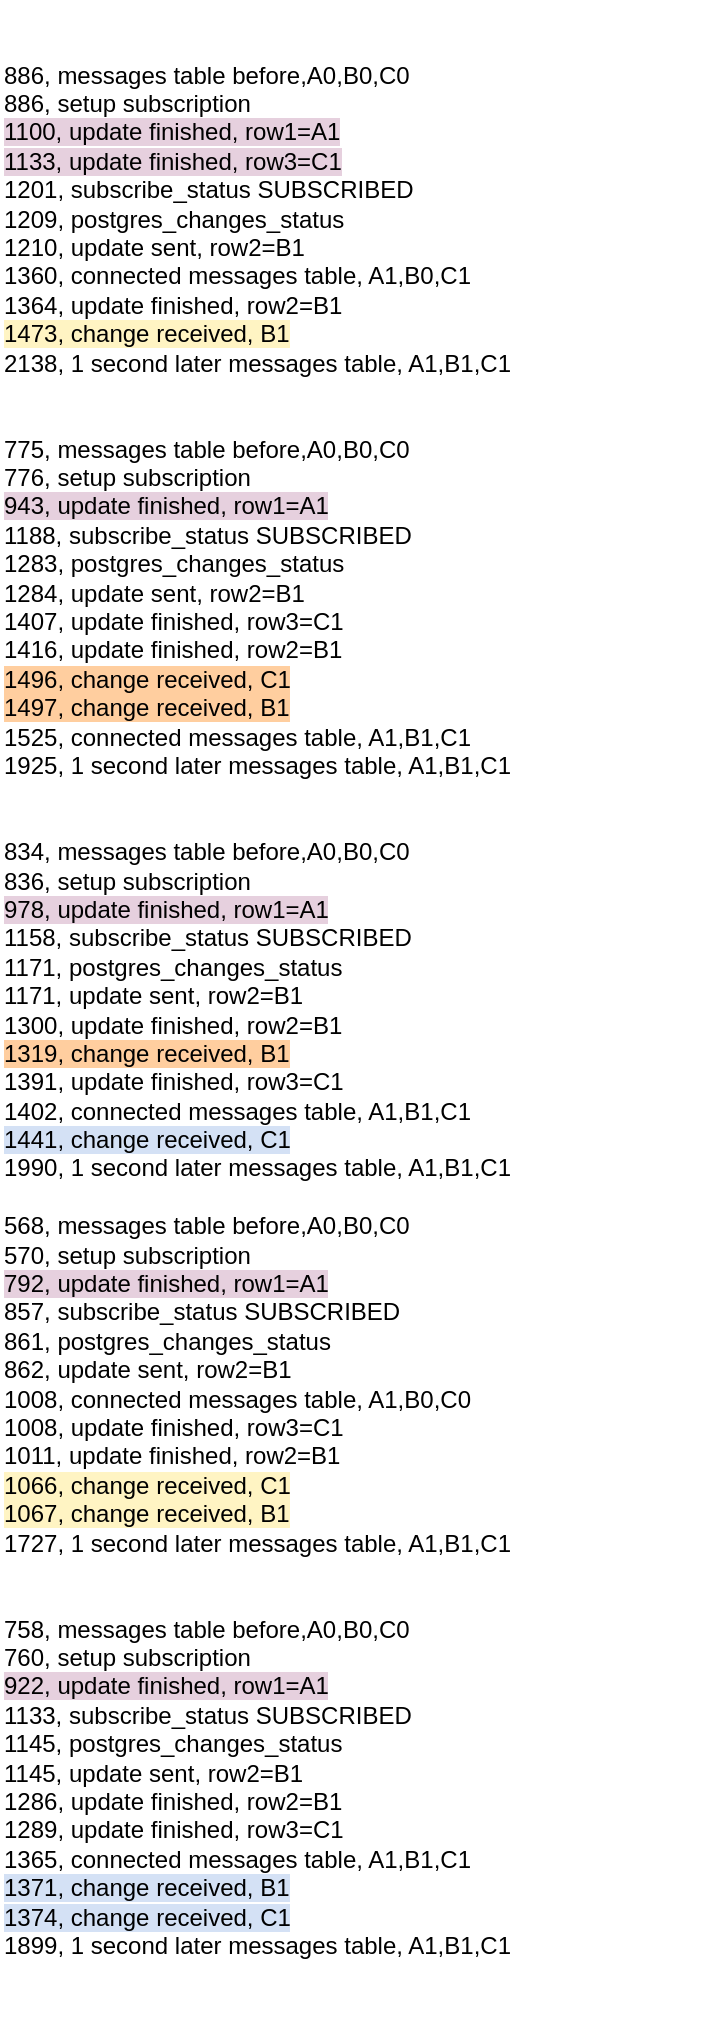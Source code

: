 <mxfile version="21.3.4" type="github">
  <diagram name="Page-1" id="mhGc8PvK2c1Ezx69AqgY">
    <mxGraphModel dx="768" dy="1501" grid="1" gridSize="10" guides="1" tooltips="1" connect="1" arrows="1" fold="1" page="1" pageScale="1" pageWidth="850" pageHeight="1100" math="0" shadow="0">
      <root>
        <mxCell id="0" />
        <mxCell id="1" parent="0" />
        <mxCell id="_9gaDGU1mR7oB69xkHve-7" value="&lt;div align=&quot;left&quot;&gt;886, messages table before,A0,B0,C0&lt;br&gt;886, setup subscription&lt;br&gt;&lt;span style=&quot;background-color: rgb(230, 208, 222);&quot;&gt;1100, update finished, row1=A1&lt;/span&gt;&lt;br&gt;&lt;span style=&quot;background-color: rgb(230, 208, 222);&quot;&gt;1133, update finished, row3=C1&lt;/span&gt;&lt;br&gt;1201, subscribe_status SUBSCRIBED&lt;br&gt;1209, postgres_changes_status&lt;br&gt;1210, update sent, row2=B1&lt;br&gt;1360, connected messages table, A1,B0,C1&lt;br&gt;1364, update finished, row2=B1&lt;br&gt;&lt;span style=&quot;background-color: rgb(255, 244, 195);&quot;&gt;1473, change received, B1&lt;/span&gt;&lt;br&gt;2138, 1 second later messages table, A1,B1,C1&lt;br&gt;&lt;br&gt;&lt;br&gt;775, messages table before,A0,B0,C0&lt;br&gt;776, setup subscription&lt;br&gt;&lt;span style=&quot;background-color: rgb(230, 208, 222);&quot;&gt;943, update finished, row1=A1&lt;/span&gt;&lt;br&gt;1188, subscribe_status SUBSCRIBED&lt;br&gt;1283, postgres_changes_status&lt;br&gt;1284, update sent, row2=B1&lt;br&gt;1407, update finished, row3=C1&lt;br&gt;1416, update finished, row2=B1&lt;br&gt;&lt;span style=&quot;background-color: rgb(255, 206, 159);&quot;&gt;1496, change received, C1&lt;br&gt;1497, change received, B1&lt;/span&gt;&lt;br&gt;1525, connected messages table, A1,B1,C1&lt;br&gt;1925, 1 second later messages table, A1,B1,C1&lt;br&gt;&lt;br&gt;&lt;br&gt;834, messages table before,A0,B0,C0&lt;br&gt;836, setup subscription&lt;br&gt;&lt;span style=&quot;background-color: rgb(230, 208, 222);&quot;&gt;978, update finished, row1=A1&lt;/span&gt;&lt;br&gt;1158, subscribe_status SUBSCRIBED&lt;br&gt;1171, postgres_changes_status&lt;br&gt;1171, update sent, row2=B1&lt;br&gt;1300, update finished, row2=B1&lt;br&gt;&lt;span style=&quot;background-color: rgb(255, 206, 159);&quot;&gt;1319, change received, B1&lt;/span&gt;&lt;br&gt;1391, update finished, row3=C1&lt;br&gt;1402, connected messages table, A1,B1,C1&lt;br&gt;&lt;span style=&quot;background-color: rgb(212, 225, 245);&quot;&gt;1441, change received, C1&lt;/span&gt;&lt;br&gt;1990, 1 second later messages table, A1,B1,C1&lt;br&gt;&lt;br&gt;568, messages table before,A0,B0,C0&lt;br&gt;570, setup subscription&lt;br&gt;&lt;span style=&quot;background-color: rgb(230, 208, 222);&quot;&gt;792, update finished, row1=A1&lt;/span&gt;&lt;br&gt;857, subscribe_status SUBSCRIBED&lt;br&gt;861, postgres_changes_status&lt;br&gt;862, update sent, row2=B1&lt;br&gt;1008, connected messages table, A1,B0,C0&lt;br&gt;1008, update finished, row3=C1&lt;br&gt;1011, update finished, row2=B1&lt;br&gt;&lt;span style=&quot;background-color: rgb(255, 244, 195);&quot;&gt;1066, change received, C1&lt;br&gt;1067, change received, B1&lt;/span&gt;&lt;br&gt;1727, 1 second later messages table, A1,B1,C1&lt;br&gt;&lt;br&gt;&lt;br&gt;758, messages table before,A0,B0,C0&lt;br&gt;760, setup subscription&lt;br&gt;&lt;span style=&quot;background-color: rgb(230, 208, 222);&quot;&gt;922, update finished, row1=A1&lt;/span&gt;&lt;br&gt;1133, subscribe_status SUBSCRIBED&lt;br&gt;1145, postgres_changes_status&lt;br&gt;1145, update sent, row2=B1&lt;br&gt;1286, update finished, row2=B1&lt;br&gt;1289, update finished, row3=C1&lt;br&gt;1365, connected messages table, A1,B1,C1&lt;br&gt;&lt;span style=&quot;background-color: rgb(212, 225, 245);&quot;&gt;1371, change received, B1&lt;br&gt;1374, change received, C1&lt;/span&gt;&lt;br&gt;1899, 1 second later messages table, A1,B1,C1&lt;/div&gt;" style="text;strokeColor=none;align=left;fillColor=none;html=1;verticalAlign=middle;whiteSpace=wrap;rounded=0;" vertex="1" parent="1">
          <mxGeometry x="90" y="-970" width="360" height="1010" as="geometry" />
        </mxCell>
      </root>
    </mxGraphModel>
  </diagram>
</mxfile>
